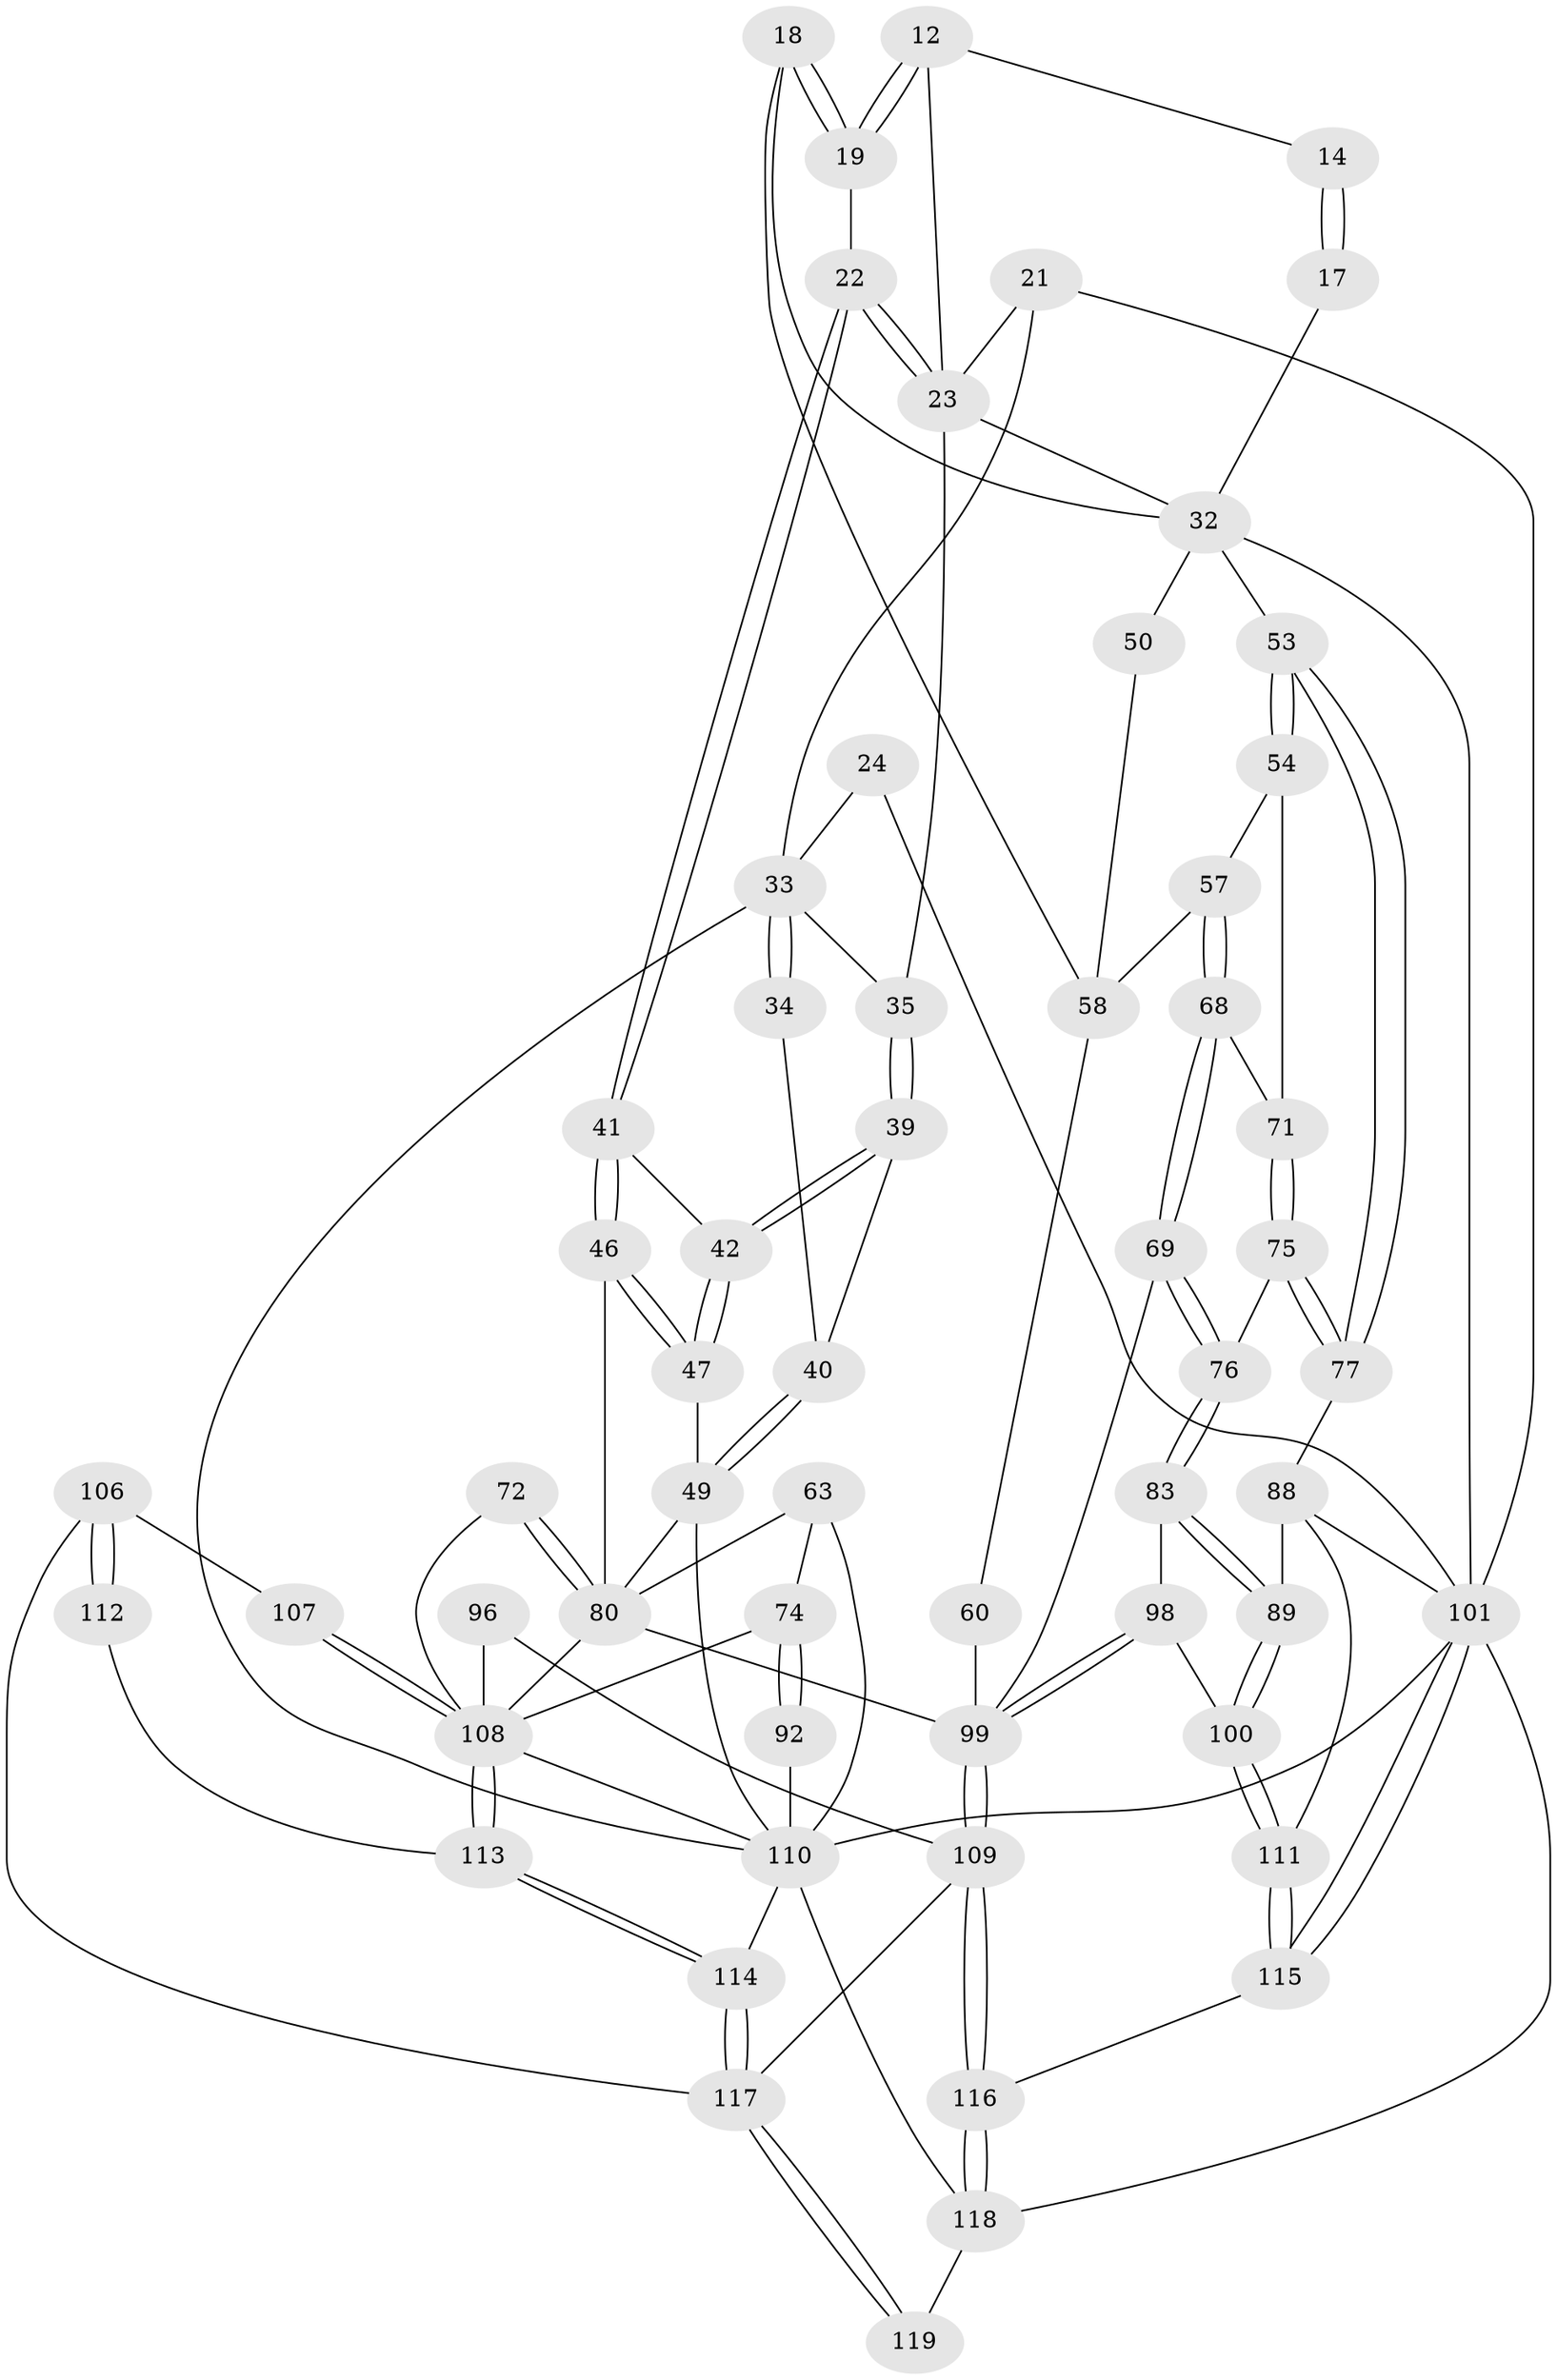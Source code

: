 // original degree distribution, {4: 0.226890756302521, 5: 0.5294117647058824, 6: 0.2184873949579832, 3: 0.025210084033613446}
// Generated by graph-tools (version 1.1) at 2025/00/03/09/25 05:00:01]
// undirected, 59 vertices, 135 edges
graph export_dot {
graph [start="1"]
  node [color=gray90,style=filled];
  12 [pos="+0.3972592030519073+0.054432994162810694"];
  14 [pos="+0.5101946156101586+0",super="+13"];
  17 [pos="+0.4778401846039892+0.09678314248072216"];
  18 [pos="+0.4846098936053009+0.19368822286932472"];
  19 [pos="+0.46885765202236523+0.19319615344383845"];
  21 [pos="+0.2519472132724596+0.11488335491030233",super="+9"];
  22 [pos="+0.38805126028930603+0.20338503037634242"];
  23 [pos="+0.35489742896066095+0.18373405905481927",super="+20+8"];
  24 [pos="+0.07298414497850121+0.013672887704934456"];
  32 [pos="+0.7591601189715372+0.006905953929118403",super="+16+31+30"];
  33 [pos="+0.19555957348977251+0.20120537562431318",super="+27"];
  34 [pos="+0.08504852879995069+0.3028625132215022"];
  35 [pos="+0.2651460176172067+0.24152268751976336"];
  39 [pos="+0.26518396320607285+0.2953178147042407"];
  40 [pos="+0.2048022697028251+0.3057101014379069"];
  41 [pos="+0.37030710943676076+0.2767833565778894"];
  42 [pos="+0.2748917052122086+0.30559785714040594"];
  46 [pos="+0.41907522477987075+0.4653262879505901"];
  47 [pos="+0.29459055317892996+0.4010527395075909"];
  49 [pos="+0.2574077592503031+0.4038854978180394",super="+48"];
  50 [pos="+0.878747550162556+0.2838614879954674",super="+36"];
  53 [pos="+1+0.42452586377629303"];
  54 [pos="+1+0.45067749590675266"];
  57 [pos="+0.8484826337466899+0.4508571468104109",super="+55"];
  58 [pos="+0.7997161242615887+0.4480122701405069",super="+52+38+51"];
  60 [pos="+0.6748160653728633+0.5035832543862169",super="+43+59"];
  63 [pos="+0.11206991556773525+0.4508339304685774"];
  68 [pos="+0.8574379713376168+0.5308572315380075"];
  69 [pos="+0.8554846448265585+0.5346523972680896"];
  71 [pos="+0.9193438123166585+0.5276275485403042"];
  72 [pos="+0.1772334037816336+0.5640335892491605"];
  74 [pos="+0.11605515140016694+0.6093734122917205",super="+65"];
  75 [pos="+0.9149474993156029+0.5869862176708226"];
  76 [pos="+0.8941405095787032+0.6007004758940109"];
  77 [pos="+1+0.5899271693075246"];
  80 [pos="+0.23999959572492569+0.6108459151785637",super="+64+61+62"];
  83 [pos="+0.8849780654399748+0.6211310043747885"];
  88 [pos="+0.9422325781179901+0.6992794440910531",super="+87"];
  89 [pos="+0.8902846137987603+0.6363972765143747"];
  92 [pos="+0.0521465068460299+0.6542243386595752",super="+66"];
  96 [pos="+0.2971396136675077+0.6744143022614784"];
  98 [pos="+0.7793058385759253+0.7199335500771681",super="+84"];
  99 [pos="+0.6879760675919224+0.764228542463371",super="+81+79+82+78"];
  100 [pos="+0.7803996254820356+0.7201925054522513"];
  101 [pos="+1+1",super="+4+10"];
  106 [pos="+0.2849286995890614+0.7618114667400928",super="+102+103"];
  107 [pos="+0.22969347264236661+0.7363595791276212"];
  108 [pos="+0.21589293436973356+0.7478381159468707",super="+93+91+97"];
  109 [pos="+0.6418995125144605+0.8195911354747851",super="+105+95"];
  110 [pos="+0.0844117649973336+0.8560084274662141",super="+94+85"];
  111 [pos="+0.891396230325777+0.7709067048833127"];
  112 [pos="+0.3418327836006008+0.8100364595263528"];
  113 [pos="+0.21257605849574843+0.833110608157007"];
  114 [pos="+0.17293903077180356+0.8798339237071223"];
  115 [pos="+0.9114039545862959+0.8597635796724534"];
  116 [pos="+0.6951254293304542+1"];
  117 [pos="+0.3496005520154268+1",super="+104"];
  118 [pos="+0.6630183339312319+1",super="+86"];
  119 [pos="+0.35289342698393444+1"];
  12 -- 19;
  12 -- 19;
  12 -- 14;
  12 -- 23;
  14 -- 17 [weight=2];
  14 -- 17;
  17 -- 32;
  18 -- 19;
  18 -- 19;
  18 -- 32;
  18 -- 58;
  19 -- 22;
  21 -- 23 [weight=2];
  21 -- 101;
  21 -- 33;
  22 -- 23;
  22 -- 23;
  22 -- 41;
  22 -- 41;
  23 -- 35;
  23 -- 32;
  24 -- 101 [weight=2];
  24 -- 33;
  32 -- 101 [weight=2];
  32 -- 50 [weight=2];
  32 -- 53;
  33 -- 34 [weight=2];
  33 -- 34;
  33 -- 35;
  33 -- 110;
  34 -- 40;
  35 -- 39;
  35 -- 39;
  39 -- 40;
  39 -- 42;
  39 -- 42;
  40 -- 49;
  40 -- 49;
  41 -- 42;
  41 -- 46;
  41 -- 46;
  42 -- 47;
  42 -- 47;
  46 -- 47;
  46 -- 47;
  46 -- 80;
  47 -- 49;
  49 -- 110;
  49 -- 80;
  50 -- 58 [weight=2];
  53 -- 54;
  53 -- 54;
  53 -- 77;
  53 -- 77;
  54 -- 71;
  54 -- 57;
  57 -- 58 [weight=2];
  57 -- 68;
  57 -- 68;
  58 -- 60 [weight=2];
  60 -- 99 [weight=3];
  63 -- 110;
  63 -- 74;
  63 -- 80;
  68 -- 69;
  68 -- 69;
  68 -- 71;
  69 -- 76;
  69 -- 76;
  69 -- 99;
  71 -- 75;
  71 -- 75;
  72 -- 80 [weight=2];
  72 -- 80;
  72 -- 108;
  74 -- 92 [weight=2];
  74 -- 92;
  74 -- 108;
  75 -- 76;
  75 -- 77;
  75 -- 77;
  76 -- 83;
  76 -- 83;
  77 -- 88;
  80 -- 99;
  80 -- 108;
  83 -- 89;
  83 -- 89;
  83 -- 98;
  88 -- 89;
  88 -- 111;
  88 -- 101;
  89 -- 100;
  89 -- 100;
  92 -- 110 [weight=2];
  96 -- 108;
  96 -- 109;
  98 -- 99 [weight=2];
  98 -- 99;
  98 -- 100;
  99 -- 109 [weight=2];
  99 -- 109;
  100 -- 111;
  100 -- 111;
  101 -- 115;
  101 -- 115;
  101 -- 118 [weight=2];
  101 -- 110;
  106 -- 107;
  106 -- 112 [weight=2];
  106 -- 112;
  106 -- 117;
  107 -- 108 [weight=2];
  107 -- 108;
  108 -- 113;
  108 -- 113;
  108 -- 110;
  109 -- 116;
  109 -- 116;
  109 -- 117;
  110 -- 114;
  110 -- 118;
  111 -- 115;
  111 -- 115;
  112 -- 113;
  113 -- 114;
  113 -- 114;
  114 -- 117;
  114 -- 117;
  115 -- 116;
  116 -- 118;
  116 -- 118;
  117 -- 119;
  117 -- 119;
  118 -- 119 [weight=2];
}
